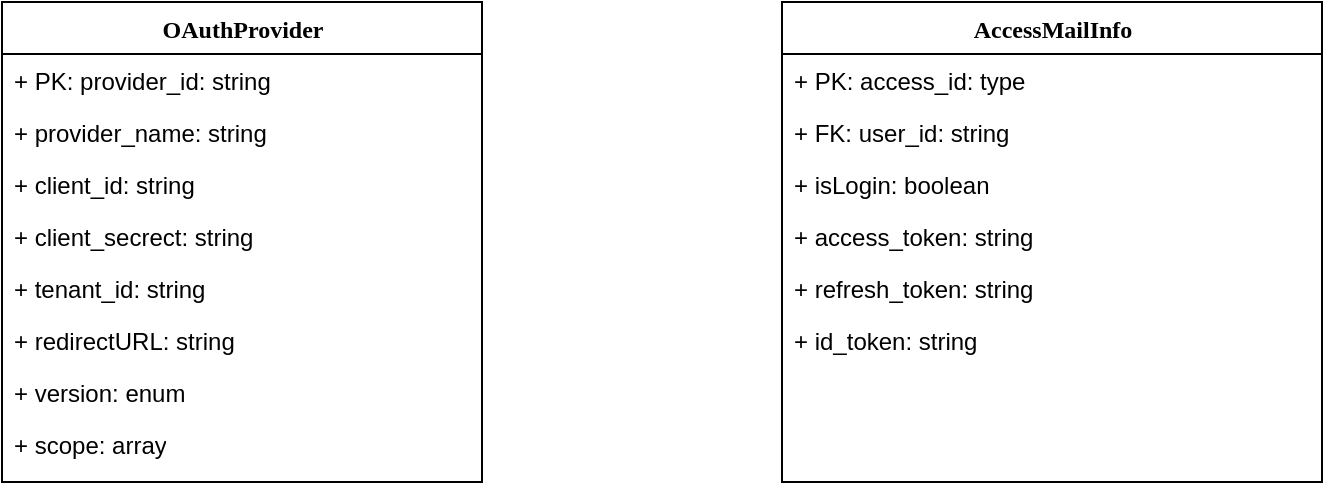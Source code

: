 <mxfile version="17.1.5" type="github">
  <diagram name="Page-1" id="9f46799a-70d6-7492-0946-bef42562c5a5">
    <mxGraphModel dx="1662" dy="1612" grid="1" gridSize="10" guides="1" tooltips="1" connect="1" arrows="1" fold="1" page="1" pageScale="1" pageWidth="1100" pageHeight="850" background="none" math="0" shadow="0">
      <root>
        <mxCell id="0" />
        <mxCell id="1" parent="0" />
        <mxCell id="78961159f06e98e8-17" value="OAuthProvider" style="swimlane;html=1;fontStyle=1;align=center;verticalAlign=top;childLayout=stackLayout;horizontal=1;startSize=26;horizontalStack=0;resizeParent=1;resizeLast=0;collapsible=1;marginBottom=0;swimlaneFillColor=#ffffff;rounded=0;shadow=0;comic=0;labelBackgroundColor=none;strokeWidth=1;fillColor=none;fontFamily=Verdana;fontSize=12" parent="1" vertex="1">
          <mxGeometry x="200" y="-80" width="240" height="240" as="geometry" />
        </mxCell>
        <mxCell id="78961159f06e98e8-21" value="+ PK: provider_id: string" style="text;html=1;strokeColor=none;fillColor=none;align=left;verticalAlign=top;spacingLeft=4;spacingRight=4;whiteSpace=wrap;overflow=hidden;rotatable=0;points=[[0,0.5],[1,0.5]];portConstraint=eastwest;" parent="78961159f06e98e8-17" vertex="1">
          <mxGeometry y="26" width="240" height="26" as="geometry" />
        </mxCell>
        <mxCell id="qEOxrndedlTVCv6LsDqS-64" value="+ provider_name: string" style="text;html=1;strokeColor=none;fillColor=none;align=left;verticalAlign=top;spacingLeft=4;spacingRight=4;whiteSpace=wrap;overflow=hidden;rotatable=0;points=[[0,0.5],[1,0.5]];portConstraint=eastwest;" vertex="1" parent="78961159f06e98e8-17">
          <mxGeometry y="52" width="240" height="26" as="geometry" />
        </mxCell>
        <mxCell id="qEOxrndedlTVCv6LsDqS-55" value="+ client_id: string" style="text;html=1;strokeColor=none;fillColor=none;align=left;verticalAlign=top;spacingLeft=4;spacingRight=4;whiteSpace=wrap;overflow=hidden;rotatable=0;points=[[0,0.5],[1,0.5]];portConstraint=eastwest;" vertex="1" parent="78961159f06e98e8-17">
          <mxGeometry y="78" width="240" height="26" as="geometry" />
        </mxCell>
        <mxCell id="qEOxrndedlTVCv6LsDqS-24" value="+ client_secrect: string" style="text;html=1;strokeColor=none;fillColor=none;align=left;verticalAlign=top;spacingLeft=4;spacingRight=4;whiteSpace=wrap;overflow=hidden;rotatable=0;points=[[0,0.5],[1,0.5]];portConstraint=eastwest;" vertex="1" parent="78961159f06e98e8-17">
          <mxGeometry y="104" width="240" height="26" as="geometry" />
        </mxCell>
        <mxCell id="qEOxrndedlTVCv6LsDqS-63" value="+ tenant_id: string" style="text;html=1;strokeColor=none;fillColor=none;align=left;verticalAlign=top;spacingLeft=4;spacingRight=4;whiteSpace=wrap;overflow=hidden;rotatable=0;points=[[0,0.5],[1,0.5]];portConstraint=eastwest;" vertex="1" parent="78961159f06e98e8-17">
          <mxGeometry y="130" width="240" height="26" as="geometry" />
        </mxCell>
        <mxCell id="qEOxrndedlTVCv6LsDqS-56" value="+ redirectURL: string" style="text;html=1;strokeColor=none;fillColor=none;align=left;verticalAlign=top;spacingLeft=4;spacingRight=4;whiteSpace=wrap;overflow=hidden;rotatable=0;points=[[0,0.5],[1,0.5]];portConstraint=eastwest;" vertex="1" parent="78961159f06e98e8-17">
          <mxGeometry y="156" width="240" height="26" as="geometry" />
        </mxCell>
        <mxCell id="qEOxrndedlTVCv6LsDqS-53" value="+ version: enum" style="text;html=1;strokeColor=none;fillColor=none;align=left;verticalAlign=top;spacingLeft=4;spacingRight=4;whiteSpace=wrap;overflow=hidden;rotatable=0;points=[[0,0.5],[1,0.5]];portConstraint=eastwest;" vertex="1" parent="78961159f06e98e8-17">
          <mxGeometry y="182" width="240" height="26" as="geometry" />
        </mxCell>
        <mxCell id="qEOxrndedlTVCv6LsDqS-62" value="+ scope: array" style="text;html=1;strokeColor=none;fillColor=none;align=left;verticalAlign=top;spacingLeft=4;spacingRight=4;whiteSpace=wrap;overflow=hidden;rotatable=0;points=[[0,0.5],[1,0.5]];portConstraint=eastwest;" vertex="1" parent="78961159f06e98e8-17">
          <mxGeometry y="208" width="240" height="26" as="geometry" />
        </mxCell>
        <mxCell id="qEOxrndedlTVCv6LsDqS-15" value="AccessMailInfo" style="swimlane;html=1;fontStyle=1;align=center;verticalAlign=top;childLayout=stackLayout;horizontal=1;startSize=26;horizontalStack=0;resizeParent=1;resizeLast=0;collapsible=1;marginBottom=0;swimlaneFillColor=#ffffff;rounded=0;shadow=0;comic=0;labelBackgroundColor=none;strokeWidth=1;fillColor=none;fontFamily=Verdana;fontSize=12" vertex="1" parent="1">
          <mxGeometry x="590" y="-80" width="270" height="240" as="geometry" />
        </mxCell>
        <mxCell id="qEOxrndedlTVCv6LsDqS-16" value="+ PK: access_id: type" style="text;html=1;strokeColor=none;fillColor=none;align=left;verticalAlign=top;spacingLeft=4;spacingRight=4;whiteSpace=wrap;overflow=hidden;rotatable=0;points=[[0,0.5],[1,0.5]];portConstraint=eastwest;" vertex="1" parent="qEOxrndedlTVCv6LsDqS-15">
          <mxGeometry y="26" width="270" height="26" as="geometry" />
        </mxCell>
        <mxCell id="qEOxrndedlTVCv6LsDqS-17" value="+ FK: user_id: string" style="text;html=1;strokeColor=none;fillColor=none;align=left;verticalAlign=top;spacingLeft=4;spacingRight=4;whiteSpace=wrap;overflow=hidden;rotatable=0;points=[[0,0.5],[1,0.5]];portConstraint=eastwest;" vertex="1" parent="qEOxrndedlTVCv6LsDqS-15">
          <mxGeometry y="52" width="270" height="26" as="geometry" />
        </mxCell>
        <mxCell id="qEOxrndedlTVCv6LsDqS-29" value="+ isLogin: boolean" style="text;html=1;strokeColor=none;fillColor=none;align=left;verticalAlign=top;spacingLeft=4;spacingRight=4;whiteSpace=wrap;overflow=hidden;rotatable=0;points=[[0,0.5],[1,0.5]];portConstraint=eastwest;" vertex="1" parent="qEOxrndedlTVCv6LsDqS-15">
          <mxGeometry y="78" width="270" height="26" as="geometry" />
        </mxCell>
        <mxCell id="qEOxrndedlTVCv6LsDqS-58" value="+ access_token: string" style="text;html=1;strokeColor=none;fillColor=none;align=left;verticalAlign=top;spacingLeft=4;spacingRight=4;whiteSpace=wrap;overflow=hidden;rotatable=0;points=[[0,0.5],[1,0.5]];portConstraint=eastwest;" vertex="1" parent="qEOxrndedlTVCv6LsDqS-15">
          <mxGeometry y="104" width="270" height="26" as="geometry" />
        </mxCell>
        <mxCell id="qEOxrndedlTVCv6LsDqS-59" value="+ refresh_token: string" style="text;html=1;strokeColor=none;fillColor=none;align=left;verticalAlign=top;spacingLeft=4;spacingRight=4;whiteSpace=wrap;overflow=hidden;rotatable=0;points=[[0,0.5],[1,0.5]];portConstraint=eastwest;" vertex="1" parent="qEOxrndedlTVCv6LsDqS-15">
          <mxGeometry y="130" width="270" height="26" as="geometry" />
        </mxCell>
        <mxCell id="qEOxrndedlTVCv6LsDqS-60" value="+ id_token: string" style="text;html=1;strokeColor=none;fillColor=none;align=left;verticalAlign=top;spacingLeft=4;spacingRight=4;whiteSpace=wrap;overflow=hidden;rotatable=0;points=[[0,0.5],[1,0.5]];portConstraint=eastwest;" vertex="1" parent="qEOxrndedlTVCv6LsDqS-15">
          <mxGeometry y="156" width="270" height="26" as="geometry" />
        </mxCell>
      </root>
    </mxGraphModel>
  </diagram>
</mxfile>
